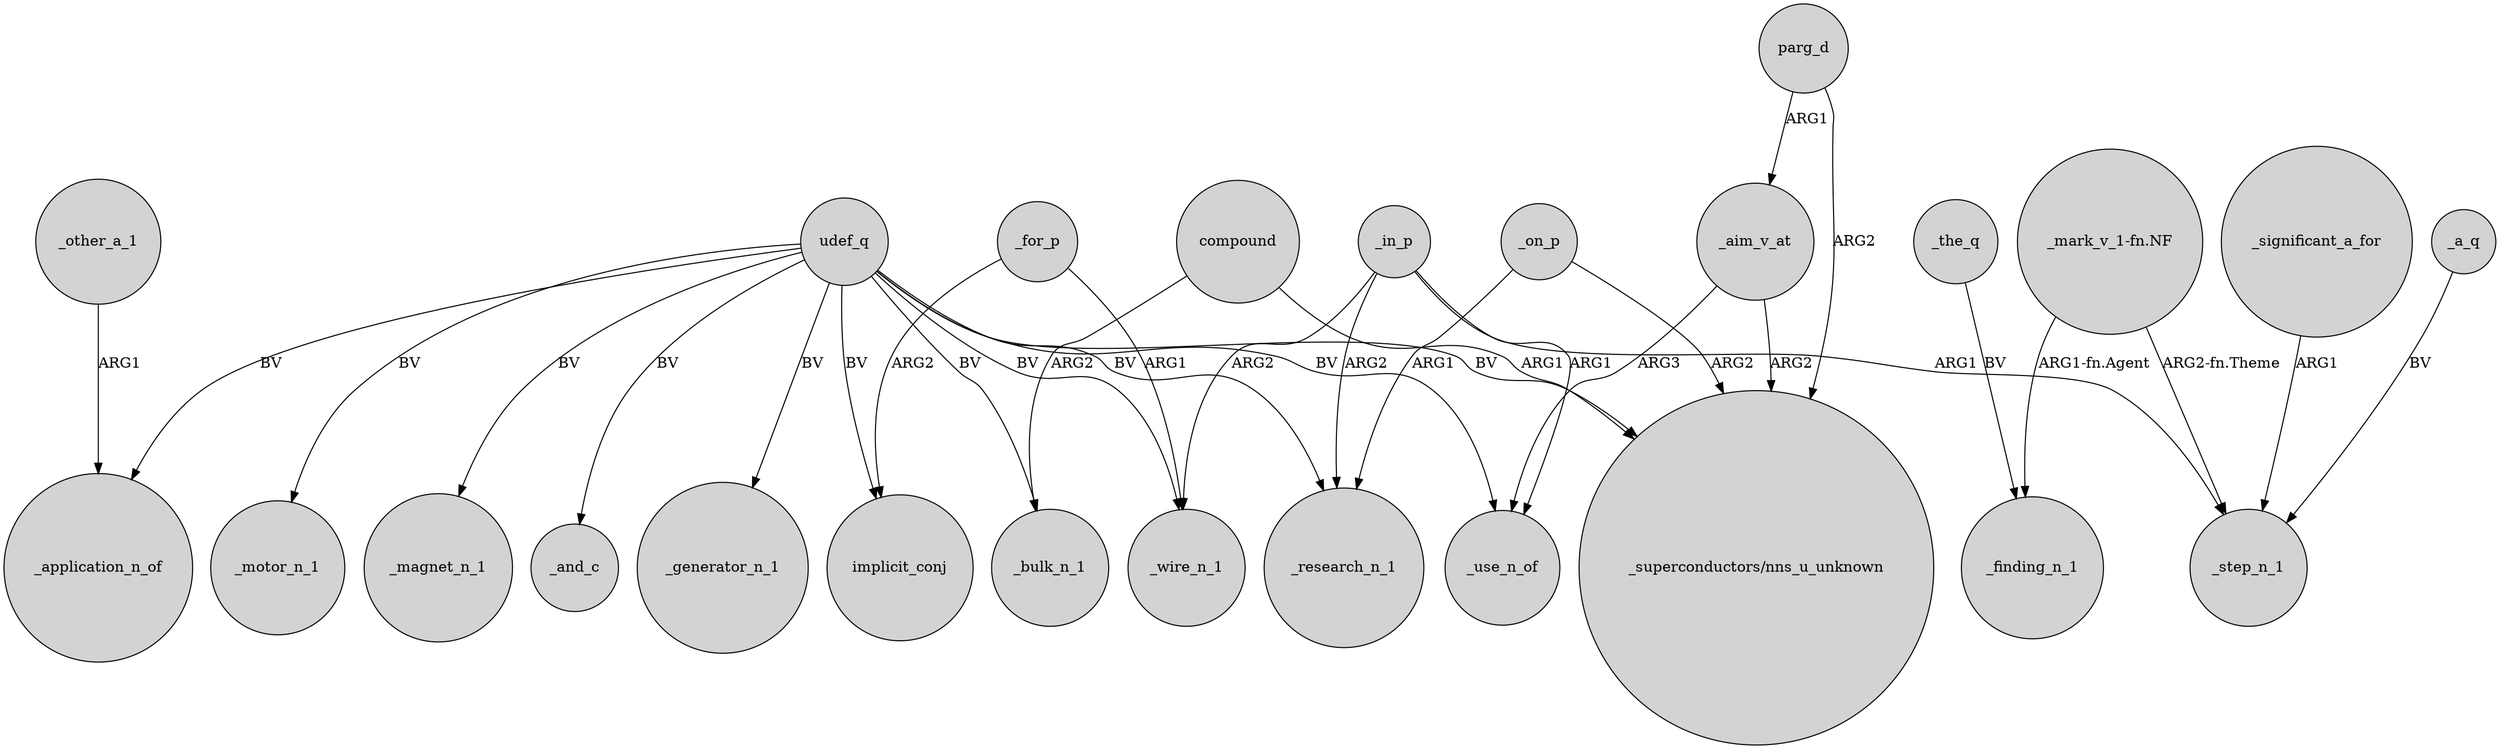 digraph {
	node [shape=circle style=filled]
	_on_p -> "_superconductors/nns_u_unknown" [label=ARG2]
	udef_q -> "_superconductors/nns_u_unknown" [label=BV]
	_in_p -> _research_n_1 [label=ARG2]
	parg_d -> _aim_v_at [label=ARG1]
	_for_p -> implicit_conj [label=ARG2]
	udef_q -> _motor_n_1 [label=BV]
	"_mark_v_1-fn.NF" -> _finding_n_1 [label="ARG1-fn.Agent"]
	udef_q -> _use_n_of [label=BV]
	udef_q -> _research_n_1 [label=BV]
	_significant_a_for -> _step_n_1 [label=ARG1]
	udef_q -> _wire_n_1 [label=BV]
	parg_d -> "_superconductors/nns_u_unknown" [label=ARG2]
	"_mark_v_1-fn.NF" -> _step_n_1 [label="ARG2-fn.Theme"]
	_in_p -> _wire_n_1 [label=ARG2]
	udef_q -> _magnet_n_1 [label=BV]
	_the_q -> _finding_n_1 [label=BV]
	udef_q -> implicit_conj [label=BV]
	_aim_v_at -> "_superconductors/nns_u_unknown" [label=ARG2]
	_a_q -> _step_n_1 [label=BV]
	_for_p -> _wire_n_1 [label=ARG1]
	udef_q -> _bulk_n_1 [label=BV]
	udef_q -> _application_n_of [label=BV]
	compound -> _bulk_n_1 [label=ARG2]
	_other_a_1 -> _application_n_of [label=ARG1]
	_aim_v_at -> _use_n_of [label=ARG3]
	_in_p -> _step_n_1 [label=ARG1]
	_on_p -> _research_n_1 [label=ARG1]
	udef_q -> _and_c [label=BV]
	_in_p -> _use_n_of [label=ARG1]
	udef_q -> _generator_n_1 [label=BV]
	compound -> "_superconductors/nns_u_unknown" [label=ARG1]
}
